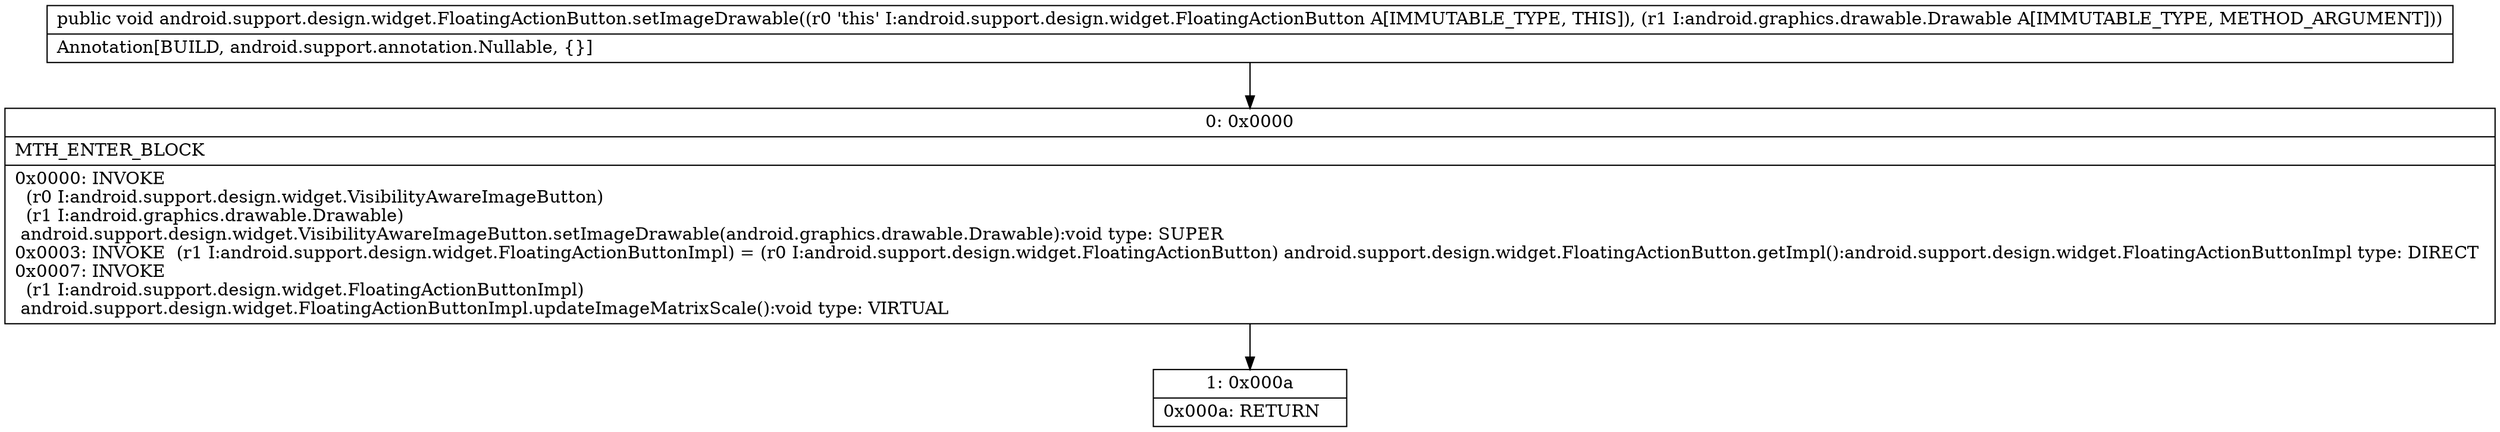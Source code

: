 digraph "CFG forandroid.support.design.widget.FloatingActionButton.setImageDrawable(Landroid\/graphics\/drawable\/Drawable;)V" {
Node_0 [shape=record,label="{0\:\ 0x0000|MTH_ENTER_BLOCK\l|0x0000: INVOKE  \l  (r0 I:android.support.design.widget.VisibilityAwareImageButton)\l  (r1 I:android.graphics.drawable.Drawable)\l android.support.design.widget.VisibilityAwareImageButton.setImageDrawable(android.graphics.drawable.Drawable):void type: SUPER \l0x0003: INVOKE  (r1 I:android.support.design.widget.FloatingActionButtonImpl) = (r0 I:android.support.design.widget.FloatingActionButton) android.support.design.widget.FloatingActionButton.getImpl():android.support.design.widget.FloatingActionButtonImpl type: DIRECT \l0x0007: INVOKE  \l  (r1 I:android.support.design.widget.FloatingActionButtonImpl)\l android.support.design.widget.FloatingActionButtonImpl.updateImageMatrixScale():void type: VIRTUAL \l}"];
Node_1 [shape=record,label="{1\:\ 0x000a|0x000a: RETURN   \l}"];
MethodNode[shape=record,label="{public void android.support.design.widget.FloatingActionButton.setImageDrawable((r0 'this' I:android.support.design.widget.FloatingActionButton A[IMMUTABLE_TYPE, THIS]), (r1 I:android.graphics.drawable.Drawable A[IMMUTABLE_TYPE, METHOD_ARGUMENT]))  | Annotation[BUILD, android.support.annotation.Nullable, \{\}]\l}"];
MethodNode -> Node_0;
Node_0 -> Node_1;
}

